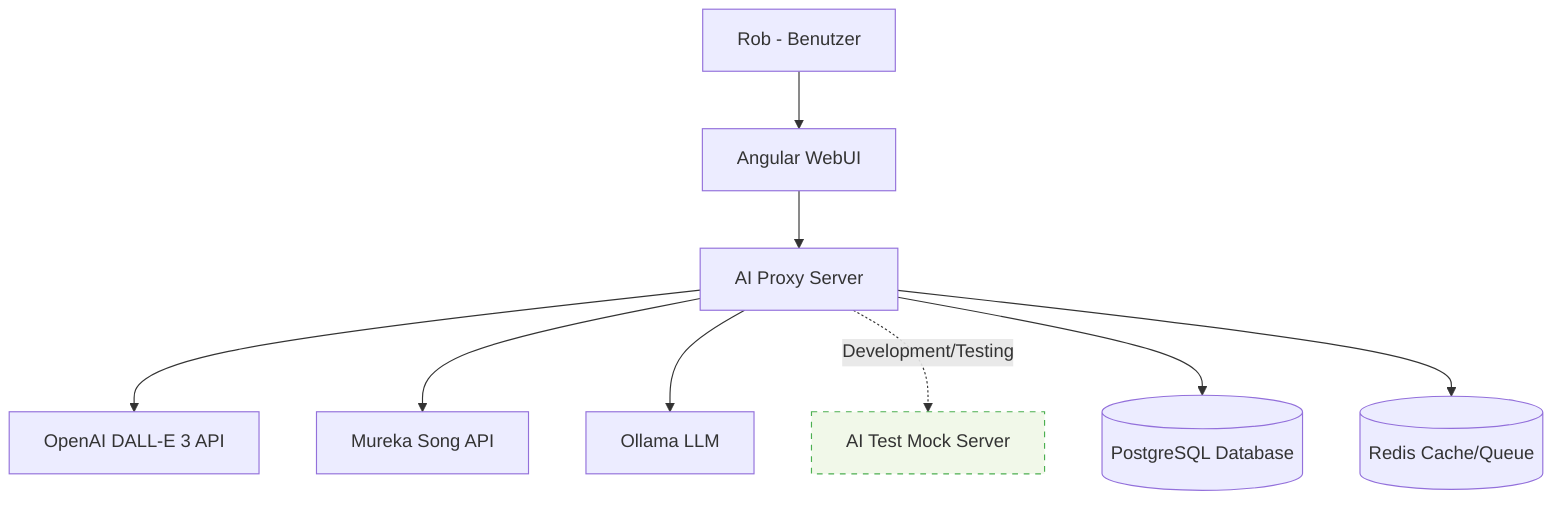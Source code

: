 graph TB
    User[Rob - Benutzer] --> WebUI[Angular WebUI]
    WebUI --> AIProxy[AI Proxy Server]
    AIProxy --> OpenAI[OpenAI DALL-E 3 API]
    AIProxy --> Mureka[Mureka Song API]
    AIProxy --> Ollama[Ollama LLM]
    AIProxy -.->|Development/Testing| MockServer[AI Test Mock Server]
    AIProxy --> DB[(PostgreSQL Database)]
    AIProxy --> Redis[(Redis Cache/Queue)]

    style MockServer fill:#f1f8e9,stroke:#4caf50,stroke-dasharray: 5 5
